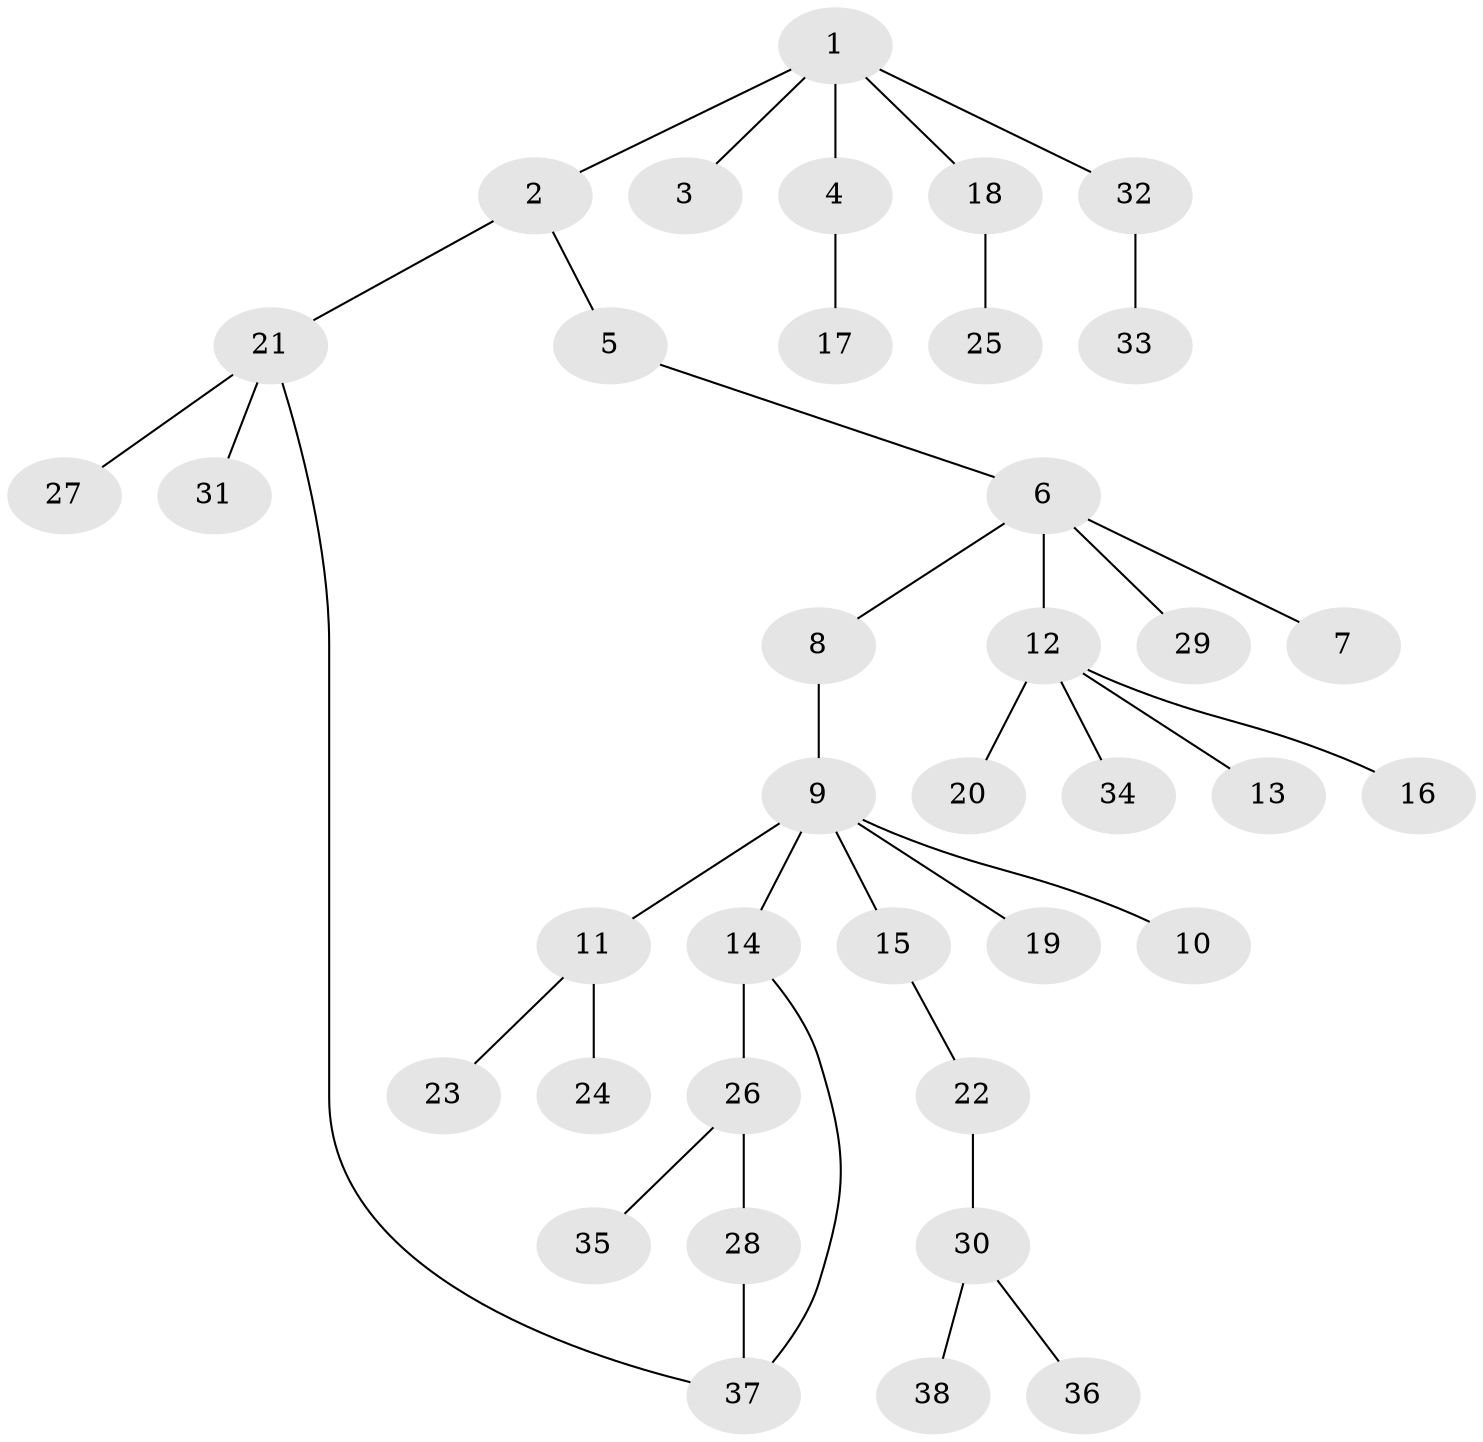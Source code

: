 // original degree distribution, {7: 0.037037037037037035, 3: 0.12962962962962962, 1: 0.5185185185185185, 6: 0.037037037037037035, 2: 0.2222222222222222, 4: 0.037037037037037035, 5: 0.018518518518518517}
// Generated by graph-tools (version 1.1) at 2025/48/03/04/25 22:48:50]
// undirected, 38 vertices, 39 edges
graph export_dot {
  node [color=gray90,style=filled];
  1;
  2;
  3;
  4;
  5;
  6;
  7;
  8;
  9;
  10;
  11;
  12;
  13;
  14;
  15;
  16;
  17;
  18;
  19;
  20;
  21;
  22;
  23;
  24;
  25;
  26;
  27;
  28;
  29;
  30;
  31;
  32;
  33;
  34;
  35;
  36;
  37;
  38;
  1 -- 2 [weight=1.0];
  1 -- 3 [weight=1.0];
  1 -- 4 [weight=1.0];
  1 -- 18 [weight=1.0];
  1 -- 32 [weight=1.0];
  2 -- 5 [weight=1.0];
  2 -- 21 [weight=1.0];
  4 -- 17 [weight=1.0];
  5 -- 6 [weight=1.0];
  6 -- 7 [weight=1.0];
  6 -- 8 [weight=1.0];
  6 -- 12 [weight=1.0];
  6 -- 29 [weight=1.0];
  8 -- 9 [weight=1.0];
  9 -- 10 [weight=1.0];
  9 -- 11 [weight=1.0];
  9 -- 14 [weight=1.0];
  9 -- 15 [weight=1.0];
  9 -- 19 [weight=1.0];
  11 -- 23 [weight=1.0];
  11 -- 24 [weight=1.0];
  12 -- 13 [weight=1.0];
  12 -- 16 [weight=1.0];
  12 -- 20 [weight=1.0];
  12 -- 34 [weight=1.0];
  14 -- 26 [weight=1.0];
  14 -- 37 [weight=1.0];
  15 -- 22 [weight=1.0];
  18 -- 25 [weight=1.0];
  21 -- 27 [weight=1.0];
  21 -- 31 [weight=1.0];
  21 -- 37 [weight=1.0];
  22 -- 30 [weight=1.0];
  26 -- 28 [weight=1.0];
  26 -- 35 [weight=1.0];
  28 -- 37 [weight=1.0];
  30 -- 36 [weight=1.0];
  30 -- 38 [weight=1.0];
  32 -- 33 [weight=1.0];
}
